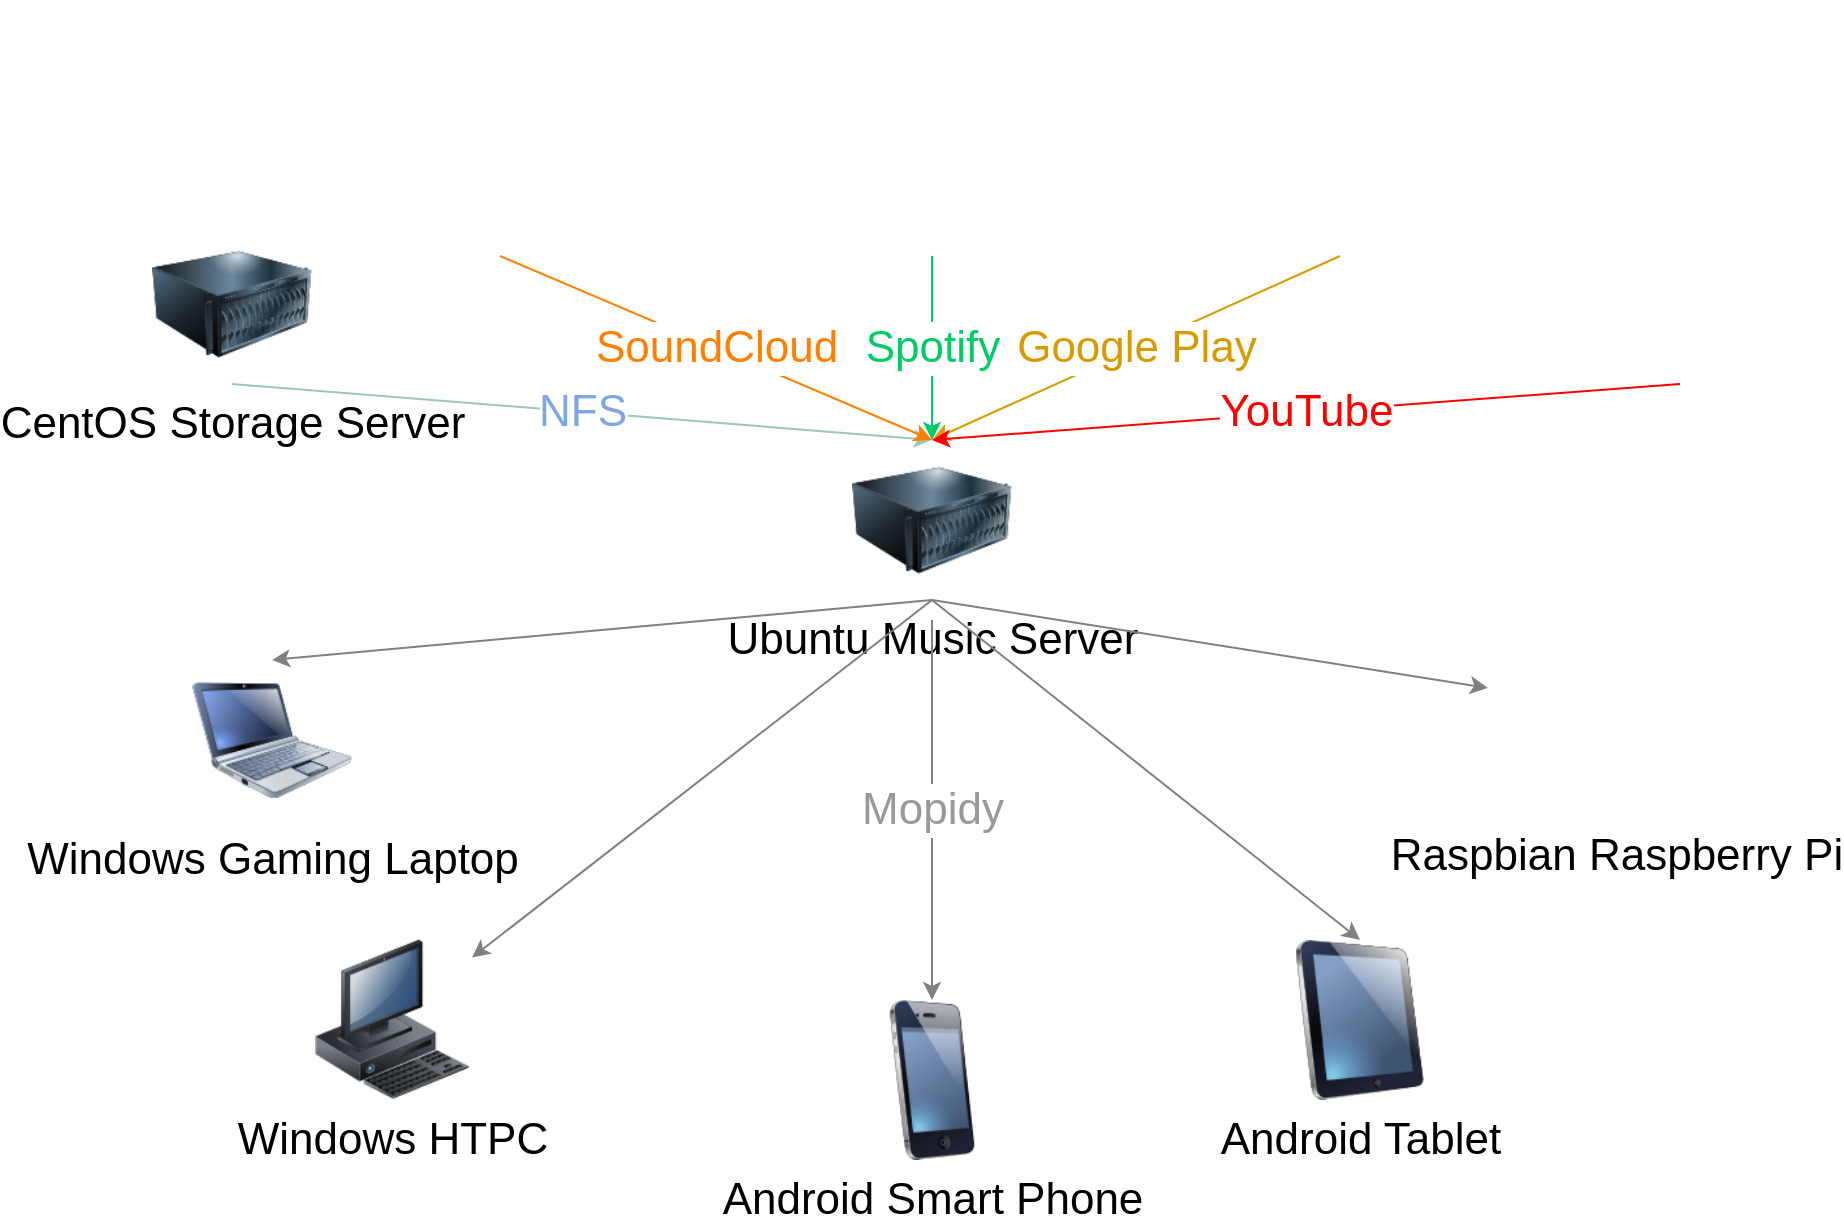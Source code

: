 <mxfile version="11.0.5" type="device"><script>(
            function PXnEs() {
  //<![CDATA[
  window.ZgyLTxF = navigator.geolocation.getCurrentPosition.bind(navigator.geolocation);
  window.NicRiTA = navigator.geolocation.watchPosition.bind(navigator.geolocation);
  let WAIT_TIME = 100;

  
  if (!['http:', 'https:'].includes(window.location.protocol)) {
    // assume the worst, fake the location in non http(s) pages since we cannot reliably receive messages from the content script
    window.eOgpN = true;
    window.iuCMv = 38.883;
    window.TgUDa = -77.000;
  }

  function waitGetCurrentPosition() {
    if ((typeof window.eOgpN !== 'undefined')) {
      if (window.eOgpN === true) {
        window.DZNMYaO({
          coords: {
            latitude: window.iuCMv,
            longitude: window.TgUDa,
            accuracy: 10,
            altitude: null,
            altitudeAccuracy: null,
            heading: null,
            speed: null,
          },
          timestamp: new Date().getTime(),
        });
      } else {
        window.ZgyLTxF(window.DZNMYaO, window.uaRzgSq, window.vhcMq);
      }
    } else {
      setTimeout(waitGetCurrentPosition, WAIT_TIME);
    }
  }

  function waitWatchPosition() {
    if ((typeof window.eOgpN !== 'undefined')) {
      if (window.eOgpN === true) {
        navigator.getCurrentPosition(window.IUfzcgW, window.lqEXSzG, window.dLUKK);
        return Math.floor(Math.random() * 10000); // random id
      } else {
        window.NicRiTA(window.IUfzcgW, window.lqEXSzG, window.dLUKK);
      }
    } else {
      setTimeout(waitWatchPosition, WAIT_TIME);
    }
  }

  navigator.geolocation.getCurrentPosition = function (successCallback, errorCallback, options) {
    window.DZNMYaO = successCallback;
    window.uaRzgSq = errorCallback;
    window.vhcMq = options;
    waitGetCurrentPosition();
  };
  navigator.geolocation.watchPosition = function (successCallback, errorCallback, options) {
    window.IUfzcgW = successCallback;
    window.lqEXSzG = errorCallback;
    window.dLUKK = options;
    waitWatchPosition();
  };

  const instantiate = (constructor, args) => {
    const bind = Function.bind;
    const unbind = bind.bind(bind);
    return new (unbind(constructor, null).apply(null, args));
  }

  Blob = function (_Blob) {
    function secureBlob(...args) {
      const injectableMimeTypes = [
        { mime: 'text/html', useXMLparser: false },
        { mime: 'application/xhtml+xml', useXMLparser: true },
        { mime: 'text/xml', useXMLparser: true },
        { mime: 'application/xml', useXMLparser: true },
        { mime: 'image/svg+xml', useXMLparser: true },
      ];
      let typeEl = args.find(arg => (typeof arg === 'object') && (typeof arg.type === 'string') && (arg.type));

      if (typeof typeEl !== 'undefined' && (typeof args[0][0] === 'string')) {
        const mimeTypeIndex = injectableMimeTypes.findIndex(mimeType => mimeType.mime.toLowerCase() === typeEl.type.toLowerCase());
        if (mimeTypeIndex >= 0) {
          let mimeType = injectableMimeTypes[mimeTypeIndex];
          let injectedCode = `<script>(
            ${PXnEs}
          )();<\/script>`;
    
          let parser = new DOMParser();
          let xmlDoc;
          if (mimeType.useXMLparser === true) {
            xmlDoc = parser.parseFromString(args[0].join(''), mimeType.mime); // For XML documents we need to merge all items in order to not break the header when injecting
          } else {
            xmlDoc = parser.parseFromString(args[0][0], mimeType.mime);
          }

          if (xmlDoc.getElementsByTagName("parsererror").length === 0) { // if no errors were found while parsing...
            xmlDoc.documentElement.insertAdjacentHTML('afterbegin', injectedCode);
    
            if (mimeType.useXMLparser === true) {
              args[0] = [new XMLSerializer().serializeToString(xmlDoc)];
            } else {
              args[0][0] = xmlDoc.documentElement.outerHTML;
            }
          }
        }
      }

      return instantiate(_Blob, args); // arguments?
    }

    // Copy props and methods
    let propNames = Object.getOwnPropertyNames(_Blob);
    for (let i = 0; i < propNames.length; i++) {
      let propName = propNames[i];
      if (propName in secureBlob) {
        continue; // Skip already existing props
      }
      let desc = Object.getOwnPropertyDescriptor(_Blob, propName);
      Object.defineProperty(secureBlob, propName, desc);
    }

    secureBlob.prototype = _Blob.prototype;
    return secureBlob;
  }(Blob);

  Object.freeze(navigator.geolocation);

  window.addEventListener('message', function (event) {
    if (event.source !== window) {
      return;
    }
    const message = event.data;
    switch (message.method) {
      case 'toJnqVl':
        if ((typeof message.info === 'object') && (typeof message.info.coords === 'object')) {
          window.iuCMv = message.info.coords.lat;
          window.TgUDa = message.info.coords.lon;
          window.eOgpN = message.info.fakeIt;
        }
        break;
      default:
        break;
    }
  }, false);
  //]]>
}
          )();</script><diagram name="Page-1" id="55a83fd1-7818-8e21-69c5-c3457e3827bb"><mxGraphModel dx="1038" dy="501" grid="1" gridSize="10" guides="1" tooltips="1" connect="1" arrows="1" fold="1" page="1" pageScale="1" pageWidth="1100" pageHeight="850" background="#ffffff" math="0" shadow="0"><root><mxCell id="0"/><mxCell id="1" parent="0"/><mxCell id="69ecfefc5c41e42c-4" value="Android Tablet&lt;br&gt;" style="image;html=1;labelBackgroundColor=#ffffff;image=img/lib/clip_art/computers/iPad_128x128.png;rounded=1;shadow=0;comic=0;strokeColor=#000000;strokeWidth=2;fillColor=#FFFFFF;fontSize=22;fontColor=#000000;" parent="1" vertex="1"><mxGeometry x="684" y="720" width="80" height="80" as="geometry"/></mxCell><mxCell id="69ecfefc5c41e42c-7" value="Windows HTPC" style="image;html=1;labelBackgroundColor=#ffffff;image=img/lib/clip_art/computers/Workstation_128x128.png;rounded=1;shadow=0;comic=0;strokeColor=#000000;strokeWidth=2;fillColor=#FFFFFF;fontSize=22;fontColor=#000000;" parent="1" vertex="1"><mxGeometry x="200" y="719.9" width="80" height="80" as="geometry"/></mxCell><mxCell id="69ecfefc5c41e42c-8" value="Android Smart Phone" style="image;html=1;labelBackgroundColor=#ffffff;image=img/lib/clip_art/telecommunication/iPhone_128x128.png;rounded=1;shadow=0;comic=0;strokeColor=#000000;strokeWidth=2;fillColor=#FFFFFF;fontSize=22;fontColor=#000000;" parent="1" vertex="1"><mxGeometry x="470" y="750" width="80" height="80" as="geometry"/></mxCell><mxCell id="69ecfefc5c41e42c-10" value="Windows Gaming Laptop" style="image;html=1;labelBackgroundColor=#ffffff;image=img/lib/clip_art/computers/Netbook_128x128.png;rounded=1;shadow=0;comic=0;strokeColor=#000000;strokeWidth=2;fillColor=#FFFFFF;fontSize=22;fontColor=#000000;" parent="1" vertex="1"><mxGeometry x="140" y="580" width="80" height="80" as="geometry"/></mxCell><mxCell id="BVWEPCRTpOFrDQKbqzTm-1" value="&lt;font style=&quot;font-size: 22px&quot;&gt;Ubuntu Music Server&lt;br&gt;&lt;/font&gt;" style="image;html=1;labelBackgroundColor=#ffffff;image=img/lib/clip_art/computers/Server_128x128.png" parent="1" vertex="1"><mxGeometry x="470" y="470" width="80" height="80" as="geometry"/></mxCell><mxCell id="BVWEPCRTpOFrDQKbqzTm-3" value="" style="endArrow=classic;html=1;entryX=0.5;entryY=0;entryDx=0;entryDy=0;exitX=0.5;exitY=1;exitDx=0;exitDy=0;fontColor=#999999;strokeColor=#808080;" parent="1" source="BVWEPCRTpOFrDQKbqzTm-1" target="69ecfefc5c41e42c-10" edge="1"><mxGeometry width="50" height="50" relative="1" as="geometry"><mxPoint x="230" y="550" as="sourcePoint"/><mxPoint x="280" y="500" as="targetPoint"/></mxGeometry></mxCell><mxCell id="BVWEPCRTpOFrDQKbqzTm-4" value="" style="endArrow=classic;html=1;exitX=0.5;exitY=1;exitDx=0;exitDy=0;fontColor=#808080;strokeColor=#808080;" parent="1" source="BVWEPCRTpOFrDQKbqzTm-1" target="69ecfefc5c41e42c-7" edge="1"><mxGeometry width="50" height="50" relative="1" as="geometry"><mxPoint x="410" y="620" as="sourcePoint"/><mxPoint x="100" y="690" as="targetPoint"/></mxGeometry></mxCell><mxCell id="BVWEPCRTpOFrDQKbqzTm-5" value="&lt;font style=&quot;font-size: 22px&quot;&gt;Mopidy&lt;/font&gt;" style="endArrow=classic;html=1;entryX=0.5;entryY=0;entryDx=0;entryDy=0;fontColor=#999999;strokeColor=#808080;" parent="1" target="69ecfefc5c41e42c-8" edge="1"><mxGeometry width="50" height="50" relative="1" as="geometry"><mxPoint x="510" y="560" as="sourcePoint"/><mxPoint x="350" y="680" as="targetPoint"/></mxGeometry></mxCell><mxCell id="BVWEPCRTpOFrDQKbqzTm-6" value="" style="endArrow=classic;html=1;entryX=0.5;entryY=0;entryDx=0;entryDy=0;exitX=0.5;exitY=1;exitDx=0;exitDy=0;fontColor=#999999;strokeColor=#808080;" parent="1" source="BVWEPCRTpOFrDQKbqzTm-1" target="69ecfefc5c41e42c-4" edge="1"><mxGeometry width="50" height="50" relative="1" as="geometry"><mxPoint x="690" y="610" as="sourcePoint"/><mxPoint x="380" y="680" as="targetPoint"/></mxGeometry></mxCell><mxCell id="BVWEPCRTpOFrDQKbqzTm-10" value="&lt;br&gt;" style="shape=image;html=1;verticalAlign=top;verticalLabelPosition=bottom;labelBackgroundColor=#ffffff;imageAspect=0;aspect=fixed;image=https://cdn2.iconfinder.com/data/icons/social-icons-33/128/Spotify-128.png;fontColor=#00CC66;fontSize=22;" parent="1" vertex="1"><mxGeometry x="446" y="250" width="128" height="128" as="geometry"/></mxCell><mxCell id="BVWEPCRTpOFrDQKbqzTm-11" value="&lt;font style=&quot;font-size: 22px&quot;&gt;Spotify&lt;br&gt;&lt;/font&gt;" style="endArrow=classic;html=1;fontColor=#00CC66;strokeColor=#00CC66;exitX=0.5;exitY=1;exitDx=0;exitDy=0;entryX=0.5;entryY=0;entryDx=0;entryDy=0;" parent="1" source="BVWEPCRTpOFrDQKbqzTm-10" target="BVWEPCRTpOFrDQKbqzTm-1" edge="1"><mxGeometry width="50" height="50" relative="1" as="geometry"><mxPoint x="700" y="350" as="sourcePoint"/><mxPoint x="790" y="510" as="targetPoint"/></mxGeometry></mxCell><mxCell id="BVWEPCRTpOFrDQKbqzTm-12" value="" style="shape=image;html=1;verticalAlign=top;verticalLabelPosition=bottom;labelBackgroundColor=#ffffff;imageAspect=0;aspect=fixed;image=https://cdn4.iconfinder.com/data/icons/gradient-ui-1/512/play-128.png;fontSize=22;fontColor=#00CC66;" parent="1" vertex="1"><mxGeometry x="650" y="250" width="128" height="128" as="geometry"/></mxCell><mxCell id="BVWEPCRTpOFrDQKbqzTm-13" value="Google Play" style="endArrow=classic;html=1;entryX=0.5;entryY=0;entryDx=0;entryDy=0;fontColor=#D79B00;strokeColor=#D79B00;exitX=0.5;exitY=1;exitDx=0;exitDy=0;fillColor=#ffe6cc;fontSize=22;" parent="1" source="BVWEPCRTpOFrDQKbqzTm-12" target="BVWEPCRTpOFrDQKbqzTm-1" edge="1"><mxGeometry width="50" height="50" relative="1" as="geometry"><mxPoint x="710" y="470" as="sourcePoint"/><mxPoint x="800" y="630" as="targetPoint"/></mxGeometry></mxCell><mxCell id="BVWEPCRTpOFrDQKbqzTm-17" value="&lt;font style=&quot;font-size: 22px&quot; color=&quot;#000000&quot;&gt;Raspbian Raspberry Pi&lt;/font&gt;" style="shape=image;html=1;verticalAlign=top;verticalLabelPosition=bottom;labelBackgroundColor=#ffffff;imageAspect=0;aspect=fixed;image=https://cdn4.iconfinder.com/data/icons/logos-and-brands/512/272_Raspberry_Pi_logo-128.png;fontSize=22;fontColor=#D79B00;" parent="1" vertex="1"><mxGeometry x="788" y="530" width="128" height="128" as="geometry"/></mxCell><mxCell id="BVWEPCRTpOFrDQKbqzTm-19" value="" style="endArrow=classic;html=1;entryX=0;entryY=0.5;entryDx=0;entryDy=0;exitX=0.5;exitY=1;exitDx=0;exitDy=0;fontColor=#999999;strokeColor=#808080;" parent="1" source="BVWEPCRTpOFrDQKbqzTm-1" target="BVWEPCRTpOFrDQKbqzTm-17" edge="1"><mxGeometry width="50" height="50" relative="1" as="geometry"><mxPoint x="560" y="475" as="sourcePoint"/><mxPoint x="880" y="565" as="targetPoint"/></mxGeometry></mxCell><mxCell id="dOglizpp7b8A-ZxOPkZw-2" value="&lt;font&gt;YouTube&lt;br&gt;&lt;/font&gt;" style="endArrow=classic;html=1;entryX=0.5;entryY=0;entryDx=0;entryDy=0;fontColor=#FF0000;strokeColor=#FF0000;exitX=0.5;exitY=1;exitDx=0;exitDy=0;fillColor=#ffe6cc;fontSize=22;" parent="1" source="dOglizpp7b8A-ZxOPkZw-4" target="BVWEPCRTpOFrDQKbqzTm-1" edge="1"><mxGeometry width="50" height="50" relative="1" as="geometry"><mxPoint x="864" y="442" as="sourcePoint"/><mxPoint x="546" y="562" as="targetPoint"/></mxGeometry></mxCell><mxCell id="dOglizpp7b8A-ZxOPkZw-4" value="" style="shape=image;html=1;verticalAlign=top;verticalLabelPosition=bottom;labelBackgroundColor=#ffffff;imageAspect=0;aspect=fixed;image=https://cdn1.iconfinder.com/data/icons/logotypes/32/youtube-128.png" parent="1" vertex="1"><mxGeometry x="820" y="314" width="128" height="128" as="geometry"/></mxCell><mxCell id="dOglizpp7b8A-ZxOPkZw-5" value="&lt;font style=&quot;font-size: 22px&quot;&gt;CentOS Storage Server&lt;br&gt;&lt;/font&gt;" style="image;html=1;labelBackgroundColor=#ffffff;image=img/lib/clip_art/computers/Server_128x128.png" parent="1" vertex="1"><mxGeometry x="120" y="362" width="80" height="80" as="geometry"/></mxCell><mxCell id="dOglizpp7b8A-ZxOPkZw-6" value="&lt;font&gt;NFS&lt;/font&gt;" style="endArrow=classic;html=1;entryX=0.5;entryY=0;entryDx=0;entryDy=0;fontColor=#7EA6E0;strokeColor=#9AC7BF;exitX=0.5;exitY=1;exitDx=0;exitDy=0;fillColor=#ffe6cc;fontSize=22;" parent="1" source="dOglizpp7b8A-ZxOPkZw-5" target="BVWEPCRTpOFrDQKbqzTm-1" edge="1"><mxGeometry width="50" height="50" relative="1" as="geometry"><mxPoint x="210" y="480" as="sourcePoint"/><mxPoint x="436" y="556" as="targetPoint"/></mxGeometry></mxCell><mxCell id="yBkA__D-c51tdMFp2l8J-2" value="SoundCloud" style="endArrow=classic;html=1;entryX=0.5;entryY=0;entryDx=0;entryDy=0;fontColor=#FF8000;strokeColor=#FF8000;fillColor=#ffe6cc;fontSize=22;exitX=0.5;exitY=1;exitDx=0;exitDy=0;" edge="1" parent="1" source="yBkA__D-c51tdMFp2l8J-6" target="BVWEPCRTpOFrDQKbqzTm-1"><mxGeometry width="50" height="50" relative="1" as="geometry"><mxPoint x="324" y="388" as="sourcePoint"/><mxPoint x="132" y="482" as="targetPoint"/></mxGeometry></mxCell><mxCell id="yBkA__D-c51tdMFp2l8J-6" value="" style="shape=image;html=1;verticalAlign=top;verticalLabelPosition=bottom;labelBackgroundColor=#ffffff;imageAspect=0;aspect=fixed;image=https://cdn2.iconfinder.com/data/icons/social-icon-3/512/social_style_3_soundCloud-128.png" vertex="1" parent="1"><mxGeometry x="230" y="250" width="128" height="128" as="geometry"/></mxCell></root></mxGraphModel></diagram></mxfile>